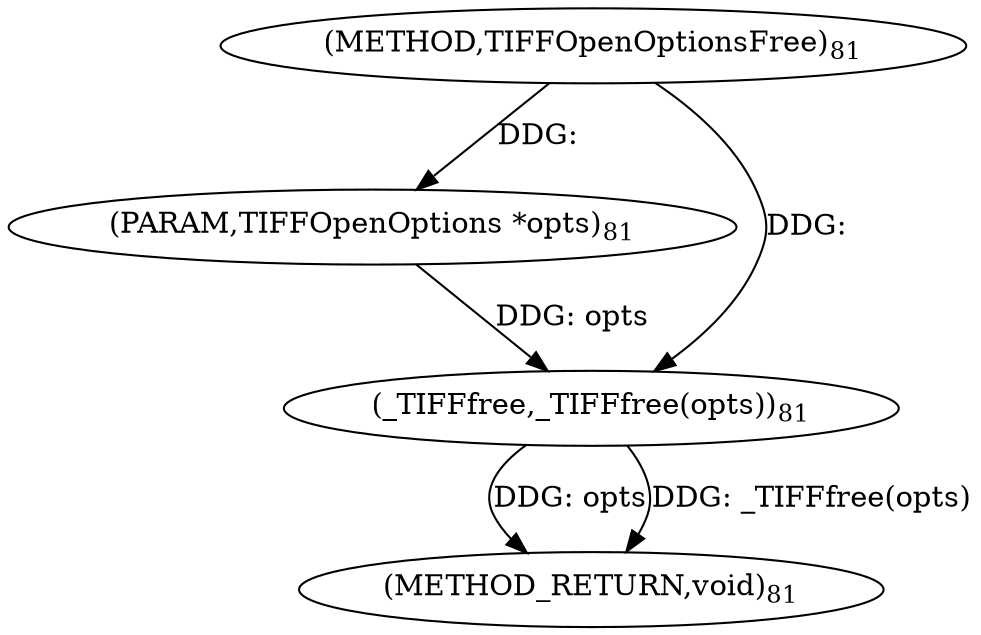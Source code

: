 digraph "TIFFOpenOptionsFree" {  
"120" [label = <(METHOD,TIFFOpenOptionsFree)<SUB>81</SUB>> ]
"125" [label = <(METHOD_RETURN,void)<SUB>81</SUB>> ]
"121" [label = <(PARAM,TIFFOpenOptions *opts)<SUB>81</SUB>> ]
"123" [label = <(_TIFFfree,_TIFFfree(opts))<SUB>81</SUB>> ]
  "123" -> "125"  [ label = "DDG: opts"] 
  "123" -> "125"  [ label = "DDG: _TIFFfree(opts)"] 
  "120" -> "121"  [ label = "DDG: "] 
  "121" -> "123"  [ label = "DDG: opts"] 
  "120" -> "123"  [ label = "DDG: "] 
}

